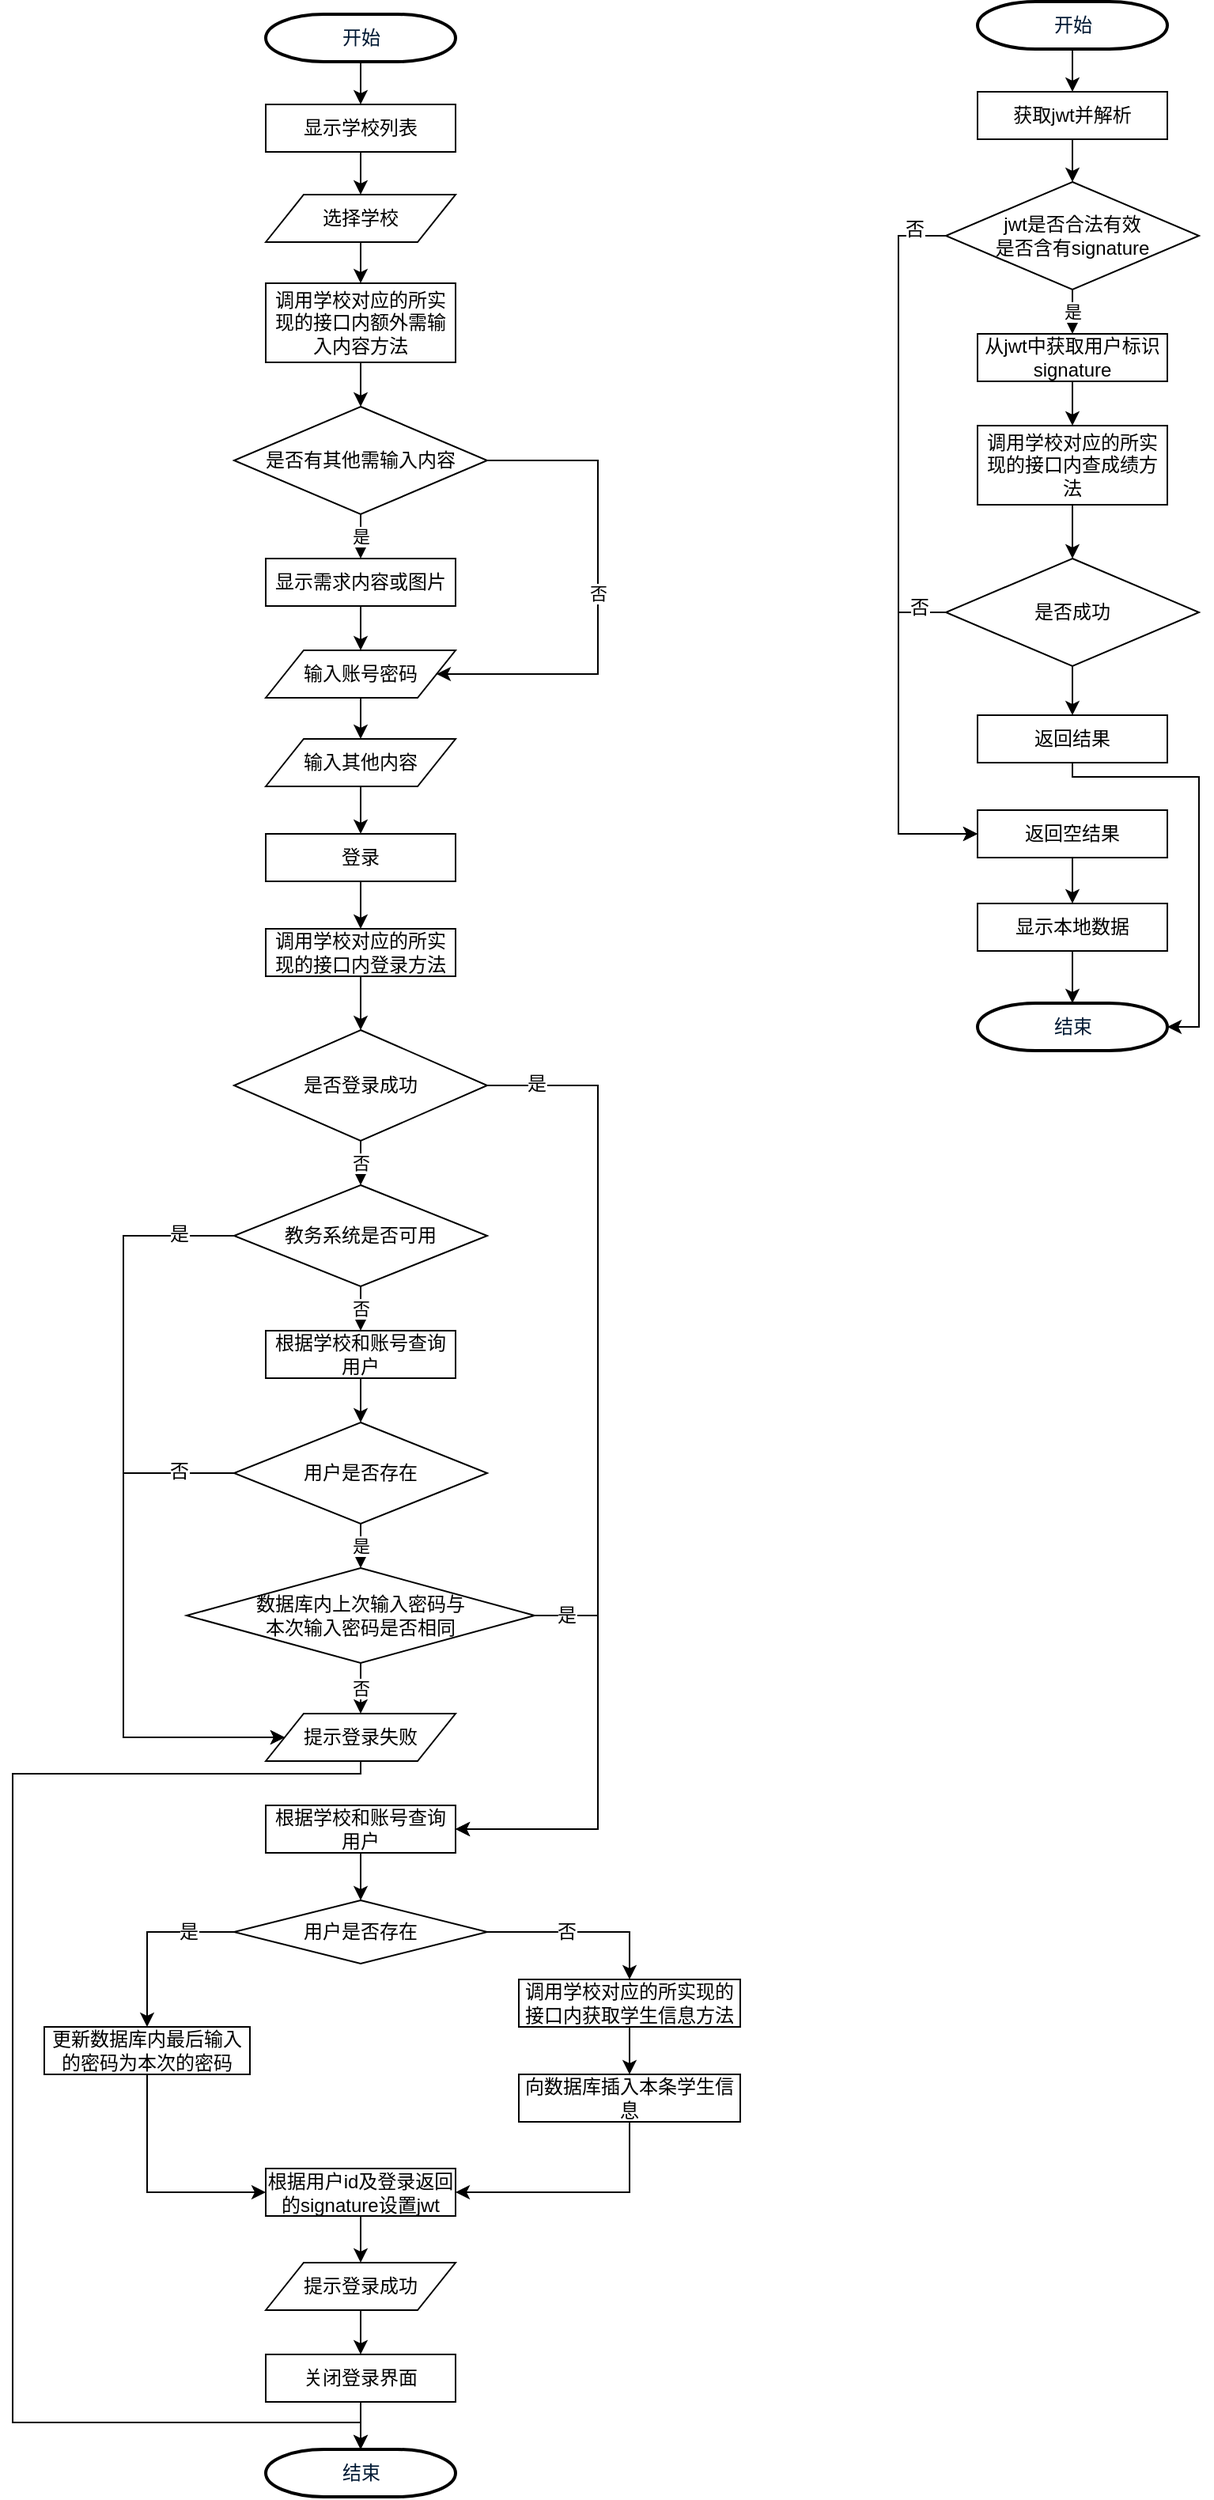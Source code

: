 <mxfile version="10.6.9" type="github"><diagram name="Page-1" id="edf60f1a-56cd-e834-aa8a-f176f3a09ee4"><mxGraphModel dx="918" dy="616" grid="1" gridSize="10" guides="1" tooltips="1" connect="1" arrows="1" fold="1" page="1" pageScale="1" pageWidth="1100" pageHeight="850" background="#ffffff" math="0" shadow="0"><root><mxCell id="0"/><mxCell id="1" parent="0"/><mxCell id="c_AyeSLThWvpHjJvJmBb-22" style="edgeStyle=orthogonalEdgeStyle;rounded=0;orthogonalLoop=1;jettySize=auto;html=1;entryX=0.5;entryY=0;entryDx=0;entryDy=0;" edge="1" parent="1" source="c_AyeSLThWvpHjJvJmBb-1" target="c_AyeSLThWvpHjJvJmBb-15"><mxGeometry relative="1" as="geometry"/></mxCell><mxCell id="c_AyeSLThWvpHjJvJmBb-1" value="开始" style="shape=mxgraph.flowchart.terminator;fillColor=#FFFFFF;strokeColor=#000000;strokeWidth=2;gradientColor=none;gradientDirection=north;fontColor=#001933;fontStyle=0;html=1;" vertex="1" parent="1"><mxGeometry x="180" y="78" width="120" height="30" as="geometry"/></mxCell><mxCell id="c_AyeSLThWvpHjJvJmBb-64" style="edgeStyle=orthogonalEdgeStyle;rounded=0;orthogonalLoop=1;jettySize=auto;html=1;entryX=0.5;entryY=0;entryDx=0;entryDy=0;" edge="1" parent="1" source="c_AyeSLThWvpHjJvJmBb-14" target="c_AyeSLThWvpHjJvJmBb-34"><mxGeometry relative="1" as="geometry"/></mxCell><mxCell id="c_AyeSLThWvpHjJvJmBb-14" value="选择学校" style="shape=parallelogram;perimeter=parallelogramPerimeter;whiteSpace=wrap;html=1;" vertex="1" parent="1"><mxGeometry x="180" y="192" width="120" height="30" as="geometry"/></mxCell><mxCell id="c_AyeSLThWvpHjJvJmBb-23" style="edgeStyle=orthogonalEdgeStyle;rounded=0;orthogonalLoop=1;jettySize=auto;html=1;entryX=0.5;entryY=0;entryDx=0;entryDy=0;" edge="1" parent="1" source="c_AyeSLThWvpHjJvJmBb-15" target="c_AyeSLThWvpHjJvJmBb-14"><mxGeometry relative="1" as="geometry"/></mxCell><mxCell id="c_AyeSLThWvpHjJvJmBb-15" value="显示学校列表" style="rounded=0;whiteSpace=wrap;html=1;" vertex="1" parent="1"><mxGeometry x="180" y="135" width="120" height="30" as="geometry"/></mxCell><mxCell id="c_AyeSLThWvpHjJvJmBb-63" style="edgeStyle=orthogonalEdgeStyle;rounded=0;orthogonalLoop=1;jettySize=auto;html=1;entryX=0.5;entryY=0;entryDx=0;entryDy=0;" edge="1" parent="1" source="c_AyeSLThWvpHjJvJmBb-17" target="c_AyeSLThWvpHjJvJmBb-20"><mxGeometry relative="1" as="geometry"/></mxCell><mxCell id="c_AyeSLThWvpHjJvJmBb-17" value="输入账号密码" style="shape=parallelogram;perimeter=parallelogramPerimeter;whiteSpace=wrap;html=1;" vertex="1" parent="1"><mxGeometry x="180" y="480" width="120" height="30" as="geometry"/></mxCell><mxCell id="c_AyeSLThWvpHjJvJmBb-26" value="是" style="edgeStyle=orthogonalEdgeStyle;rounded=0;orthogonalLoop=1;jettySize=auto;html=1;" edge="1" parent="1" source="c_AyeSLThWvpHjJvJmBb-18" target="c_AyeSLThWvpHjJvJmBb-19"><mxGeometry relative="1" as="geometry"/></mxCell><mxCell id="c_AyeSLThWvpHjJvJmBb-29" value="否" style="edgeStyle=orthogonalEdgeStyle;rounded=0;orthogonalLoop=1;jettySize=auto;html=1;entryX=1;entryY=0.5;entryDx=0;entryDy=0;" edge="1" parent="1" source="c_AyeSLThWvpHjJvJmBb-18" target="c_AyeSLThWvpHjJvJmBb-17"><mxGeometry relative="1" as="geometry"><mxPoint x="480" y="455.5" as="targetPoint"/><Array as="points"><mxPoint x="390" y="360"/><mxPoint x="390" y="495"/></Array></mxGeometry></mxCell><mxCell id="c_AyeSLThWvpHjJvJmBb-18" value="是否有其他需输入内容" style="rhombus;whiteSpace=wrap;html=1;" vertex="1" parent="1"><mxGeometry x="160" y="326" width="160" height="68" as="geometry"/></mxCell><mxCell id="c_AyeSLThWvpHjJvJmBb-65" style="edgeStyle=orthogonalEdgeStyle;rounded=0;orthogonalLoop=1;jettySize=auto;html=1;entryX=0.5;entryY=0;entryDx=0;entryDy=0;" edge="1" parent="1" source="c_AyeSLThWvpHjJvJmBb-19" target="c_AyeSLThWvpHjJvJmBb-17"><mxGeometry relative="1" as="geometry"/></mxCell><mxCell id="c_AyeSLThWvpHjJvJmBb-19" value="显示需求内容或图片" style="rounded=0;whiteSpace=wrap;html=1;" vertex="1" parent="1"><mxGeometry x="180" y="422" width="120" height="30" as="geometry"/></mxCell><mxCell id="c_AyeSLThWvpHjJvJmBb-30" style="edgeStyle=orthogonalEdgeStyle;rounded=0;orthogonalLoop=1;jettySize=auto;html=1;entryX=0.5;entryY=0;entryDx=0;entryDy=0;" edge="1" parent="1" source="c_AyeSLThWvpHjJvJmBb-20" target="c_AyeSLThWvpHjJvJmBb-28"><mxGeometry relative="1" as="geometry"/></mxCell><mxCell id="c_AyeSLThWvpHjJvJmBb-20" value="输入其他内容" style="shape=parallelogram;perimeter=parallelogramPerimeter;whiteSpace=wrap;html=1;" vertex="1" parent="1"><mxGeometry x="180" y="536" width="120" height="30" as="geometry"/></mxCell><mxCell id="c_AyeSLThWvpHjJvJmBb-32" value="" style="edgeStyle=orthogonalEdgeStyle;rounded=0;orthogonalLoop=1;jettySize=auto;html=1;" edge="1" parent="1" source="c_AyeSLThWvpHjJvJmBb-28" target="c_AyeSLThWvpHjJvJmBb-31"><mxGeometry relative="1" as="geometry"/></mxCell><mxCell id="c_AyeSLThWvpHjJvJmBb-28" value="登录" style="rounded=0;whiteSpace=wrap;html=1;" vertex="1" parent="1"><mxGeometry x="180" y="596" width="120" height="30" as="geometry"/></mxCell><mxCell id="c_AyeSLThWvpHjJvJmBb-38" style="edgeStyle=orthogonalEdgeStyle;rounded=0;orthogonalLoop=1;jettySize=auto;html=1;entryX=0.5;entryY=0;entryDx=0;entryDy=0;" edge="1" parent="1" source="c_AyeSLThWvpHjJvJmBb-31" target="c_AyeSLThWvpHjJvJmBb-37"><mxGeometry relative="1" as="geometry"/></mxCell><mxCell id="c_AyeSLThWvpHjJvJmBb-31" value="调用学校对应的所实现的接口内登录方法" style="rounded=0;whiteSpace=wrap;html=1;" vertex="1" parent="1"><mxGeometry x="180" y="656" width="120" height="30" as="geometry"/></mxCell><mxCell id="c_AyeSLThWvpHjJvJmBb-36" style="edgeStyle=orthogonalEdgeStyle;rounded=0;orthogonalLoop=1;jettySize=auto;html=1;entryX=0.5;entryY=0;entryDx=0;entryDy=0;" edge="1" parent="1" target="c_AyeSLThWvpHjJvJmBb-18"><mxGeometry relative="1" as="geometry"><mxPoint x="240" y="294" as="sourcePoint"/></mxGeometry></mxCell><mxCell id="c_AyeSLThWvpHjJvJmBb-34" value="调用学校对应的所实现的接口内额外需输入内容方法" style="rounded=0;whiteSpace=wrap;html=1;" vertex="1" parent="1"><mxGeometry x="180" y="248" width="120" height="50" as="geometry"/></mxCell><mxCell id="c_AyeSLThWvpHjJvJmBb-40" value="否" style="edgeStyle=orthogonalEdgeStyle;rounded=0;orthogonalLoop=1;jettySize=auto;html=1;" edge="1" parent="1" source="c_AyeSLThWvpHjJvJmBb-37" target="c_AyeSLThWvpHjJvJmBb-39"><mxGeometry relative="1" as="geometry"/></mxCell><mxCell id="c_AyeSLThWvpHjJvJmBb-74" style="edgeStyle=orthogonalEdgeStyle;rounded=0;orthogonalLoop=1;jettySize=auto;html=1;entryX=1;entryY=0.5;entryDx=0;entryDy=0;" edge="1" parent="1" source="c_AyeSLThWvpHjJvJmBb-37" target="c_AyeSLThWvpHjJvJmBb-72"><mxGeometry relative="1" as="geometry"><Array as="points"><mxPoint x="390" y="755"/><mxPoint x="390" y="1225"/></Array></mxGeometry></mxCell><mxCell id="c_AyeSLThWvpHjJvJmBb-76" value="是" style="text;html=1;resizable=0;points=[];align=center;verticalAlign=middle;labelBackgroundColor=#ffffff;" vertex="1" connectable="0" parent="c_AyeSLThWvpHjJvJmBb-74"><mxGeometry x="-0.902" y="1" relative="1" as="geometry"><mxPoint as="offset"/></mxGeometry></mxCell><mxCell id="c_AyeSLThWvpHjJvJmBb-37" value="是否登录成功" style="rhombus;whiteSpace=wrap;html=1;" vertex="1" parent="1"><mxGeometry x="160" y="720" width="160" height="70" as="geometry"/></mxCell><mxCell id="c_AyeSLThWvpHjJvJmBb-45" value="否" style="edgeStyle=orthogonalEdgeStyle;rounded=0;orthogonalLoop=1;jettySize=auto;html=1;entryX=0.5;entryY=0;entryDx=0;entryDy=0;" edge="1" parent="1" source="c_AyeSLThWvpHjJvJmBb-39" target="c_AyeSLThWvpHjJvJmBb-44"><mxGeometry relative="1" as="geometry"/></mxCell><mxCell id="c_AyeSLThWvpHjJvJmBb-69" style="edgeStyle=orthogonalEdgeStyle;rounded=0;orthogonalLoop=1;jettySize=auto;html=1;entryX=0;entryY=0.5;entryDx=0;entryDy=0;" edge="1" parent="1" source="c_AyeSLThWvpHjJvJmBb-39" target="c_AyeSLThWvpHjJvJmBb-56"><mxGeometry relative="1" as="geometry"><Array as="points"><mxPoint x="90" y="850"/><mxPoint x="90" y="1167"/></Array></mxGeometry></mxCell><mxCell id="c_AyeSLThWvpHjJvJmBb-70" value="是" style="text;html=1;resizable=0;points=[];align=center;verticalAlign=middle;labelBackgroundColor=#ffffff;" vertex="1" connectable="0" parent="c_AyeSLThWvpHjJvJmBb-69"><mxGeometry x="-0.857" y="1" relative="1" as="geometry"><mxPoint y="-2" as="offset"/></mxGeometry></mxCell><mxCell id="c_AyeSLThWvpHjJvJmBb-39" value="教务系统是否可用" style="rhombus;whiteSpace=wrap;html=1;" vertex="1" parent="1"><mxGeometry x="160" y="818" width="160" height="64" as="geometry"/></mxCell><mxCell id="c_AyeSLThWvpHjJvJmBb-50" style="edgeStyle=orthogonalEdgeStyle;rounded=0;orthogonalLoop=1;jettySize=auto;html=1;" edge="1" parent="1" source="c_AyeSLThWvpHjJvJmBb-44" target="c_AyeSLThWvpHjJvJmBb-48"><mxGeometry relative="1" as="geometry"/></mxCell><mxCell id="c_AyeSLThWvpHjJvJmBb-44" value="根据学校和账号查询用户" style="rounded=0;whiteSpace=wrap;html=1;" vertex="1" parent="1"><mxGeometry x="180" y="910" width="120" height="30" as="geometry"/></mxCell><mxCell id="c_AyeSLThWvpHjJvJmBb-53" value="是" style="edgeStyle=orthogonalEdgeStyle;rounded=0;orthogonalLoop=1;jettySize=auto;html=1;" edge="1" parent="1" source="c_AyeSLThWvpHjJvJmBb-48" target="c_AyeSLThWvpHjJvJmBb-51"><mxGeometry relative="1" as="geometry"/></mxCell><mxCell id="c_AyeSLThWvpHjJvJmBb-66" style="edgeStyle=orthogonalEdgeStyle;rounded=0;orthogonalLoop=1;jettySize=auto;html=1;entryX=0;entryY=0.5;entryDx=0;entryDy=0;" edge="1" parent="1" source="c_AyeSLThWvpHjJvJmBb-48" target="c_AyeSLThWvpHjJvJmBb-56"><mxGeometry relative="1" as="geometry"><Array as="points"><mxPoint x="90" y="1000"/><mxPoint x="90" y="1167"/></Array></mxGeometry></mxCell><mxCell id="c_AyeSLThWvpHjJvJmBb-68" value="否" style="text;html=1;resizable=0;points=[];align=center;verticalAlign=middle;labelBackgroundColor=#ffffff;" vertex="1" connectable="0" parent="c_AyeSLThWvpHjJvJmBb-66"><mxGeometry x="-0.793" y="-3" relative="1" as="geometry"><mxPoint y="2" as="offset"/></mxGeometry></mxCell><mxCell id="c_AyeSLThWvpHjJvJmBb-48" value="用户是否存在" style="rhombus;whiteSpace=wrap;html=1;" vertex="1" parent="1"><mxGeometry x="160" y="968" width="160" height="64" as="geometry"/></mxCell><mxCell id="c_AyeSLThWvpHjJvJmBb-54" value="否" style="edgeStyle=orthogonalEdgeStyle;rounded=0;orthogonalLoop=1;jettySize=auto;html=1;entryX=0.5;entryY=0;entryDx=0;entryDy=0;" edge="1" parent="1" source="c_AyeSLThWvpHjJvJmBb-51" target="c_AyeSLThWvpHjJvJmBb-56"><mxGeometry relative="1" as="geometry"><mxPoint x="240" y="1150" as="targetPoint"/></mxGeometry></mxCell><mxCell id="c_AyeSLThWvpHjJvJmBb-73" style="edgeStyle=orthogonalEdgeStyle;rounded=0;orthogonalLoop=1;jettySize=auto;html=1;entryX=1;entryY=0.5;entryDx=0;entryDy=0;" edge="1" parent="1" source="c_AyeSLThWvpHjJvJmBb-51" target="c_AyeSLThWvpHjJvJmBb-72"><mxGeometry relative="1" as="geometry"><mxPoint x="350" y="1190" as="targetPoint"/><Array as="points"><mxPoint x="390" y="1090"/><mxPoint x="390" y="1225"/></Array></mxGeometry></mxCell><mxCell id="c_AyeSLThWvpHjJvJmBb-77" value="是" style="text;html=1;resizable=0;points=[];align=center;verticalAlign=middle;labelBackgroundColor=#ffffff;" vertex="1" connectable="0" parent="c_AyeSLThWvpHjJvJmBb-73"><mxGeometry x="-0.849" relative="1" as="geometry"><mxPoint as="offset"/></mxGeometry></mxCell><mxCell id="c_AyeSLThWvpHjJvJmBb-51" value="数据库内上次输入密码与&lt;br&gt;本次输入密码是否相同" style="rhombus;whiteSpace=wrap;html=1;" vertex="1" parent="1"><mxGeometry x="130" y="1060" width="220" height="60" as="geometry"/></mxCell><mxCell id="c_AyeSLThWvpHjJvJmBb-118" style="edgeStyle=orthogonalEdgeStyle;rounded=0;orthogonalLoop=1;jettySize=auto;html=1;entryX=0.5;entryY=0;entryDx=0;entryDy=0;entryPerimeter=0;exitX=0.5;exitY=1;exitDx=0;exitDy=0;" edge="1" parent="1" source="c_AyeSLThWvpHjJvJmBb-56" target="c_AyeSLThWvpHjJvJmBb-61"><mxGeometry relative="1" as="geometry"><mxPoint x="40" y="1450" as="targetPoint"/><Array as="points"><mxPoint x="240" y="1190"/><mxPoint x="20" y="1190"/><mxPoint x="20" y="1600"/><mxPoint x="240" y="1600"/></Array></mxGeometry></mxCell><mxCell id="c_AyeSLThWvpHjJvJmBb-56" value="提示登录失败" style="shape=parallelogram;perimeter=parallelogramPerimeter;whiteSpace=wrap;html=1;" vertex="1" parent="1"><mxGeometry x="180" y="1152" width="120" height="30" as="geometry"/></mxCell><mxCell id="c_AyeSLThWvpHjJvJmBb-85" style="edgeStyle=orthogonalEdgeStyle;rounded=0;orthogonalLoop=1;jettySize=auto;html=1;" edge="1" parent="1" source="c_AyeSLThWvpHjJvJmBb-57" target="c_AyeSLThWvpHjJvJmBb-58"><mxGeometry relative="1" as="geometry"/></mxCell><mxCell id="c_AyeSLThWvpHjJvJmBb-57" value="提示登录成功" style="shape=parallelogram;perimeter=parallelogramPerimeter;whiteSpace=wrap;html=1;" vertex="1" parent="1"><mxGeometry x="180" y="1499" width="120" height="30" as="geometry"/></mxCell><mxCell id="c_AyeSLThWvpHjJvJmBb-86" style="edgeStyle=orthogonalEdgeStyle;rounded=0;orthogonalLoop=1;jettySize=auto;html=1;entryX=0.5;entryY=0;entryDx=0;entryDy=0;entryPerimeter=0;" edge="1" parent="1" source="c_AyeSLThWvpHjJvJmBb-58" target="c_AyeSLThWvpHjJvJmBb-61"><mxGeometry relative="1" as="geometry"/></mxCell><mxCell id="c_AyeSLThWvpHjJvJmBb-58" value="关闭登录界面" style="rounded=0;whiteSpace=wrap;html=1;" vertex="1" parent="1"><mxGeometry x="180" y="1557" width="120" height="30" as="geometry"/></mxCell><mxCell id="c_AyeSLThWvpHjJvJmBb-61" value="结束" style="shape=mxgraph.flowchart.terminator;fillColor=#FFFFFF;strokeColor=#000000;strokeWidth=2;gradientColor=none;gradientDirection=north;fontColor=#001933;fontStyle=0;html=1;" vertex="1" parent="1"><mxGeometry x="180" y="1617" width="120" height="30" as="geometry"/></mxCell><mxCell id="c_AyeSLThWvpHjJvJmBb-79" style="edgeStyle=orthogonalEdgeStyle;rounded=0;orthogonalLoop=1;jettySize=auto;html=1;entryX=0.5;entryY=0;entryDx=0;entryDy=0;" edge="1" parent="1" source="c_AyeSLThWvpHjJvJmBb-72" target="c_AyeSLThWvpHjJvJmBb-78"><mxGeometry relative="1" as="geometry"/></mxCell><mxCell id="c_AyeSLThWvpHjJvJmBb-72" value="根据学校和账号查询用户" style="rounded=0;whiteSpace=wrap;html=1;" vertex="1" parent="1"><mxGeometry x="180" y="1210" width="120" height="30" as="geometry"/></mxCell><mxCell id="c_AyeSLThWvpHjJvJmBb-82" style="edgeStyle=orthogonalEdgeStyle;rounded=0;orthogonalLoop=1;jettySize=auto;html=1;" edge="1" parent="1" source="c_AyeSLThWvpHjJvJmBb-78" target="c_AyeSLThWvpHjJvJmBb-81"><mxGeometry relative="1" as="geometry"><Array as="points"><mxPoint x="105" y="1290"/></Array></mxGeometry></mxCell><mxCell id="c_AyeSLThWvpHjJvJmBb-83" value="是" style="text;html=1;resizable=0;points=[];align=center;verticalAlign=middle;labelBackgroundColor=#ffffff;" vertex="1" connectable="0" parent="c_AyeSLThWvpHjJvJmBb-82"><mxGeometry x="-0.12" y="19" relative="1" as="geometry"><mxPoint x="21" y="-19" as="offset"/></mxGeometry></mxCell><mxCell id="c_AyeSLThWvpHjJvJmBb-88" style="edgeStyle=orthogonalEdgeStyle;rounded=0;orthogonalLoop=1;jettySize=auto;html=1;entryX=0.5;entryY=0;entryDx=0;entryDy=0;" edge="1" parent="1" source="c_AyeSLThWvpHjJvJmBb-78" target="c_AyeSLThWvpHjJvJmBb-87"><mxGeometry relative="1" as="geometry"/></mxCell><mxCell id="c_AyeSLThWvpHjJvJmBb-121" value="否" style="text;html=1;resizable=0;points=[];align=center;verticalAlign=middle;labelBackgroundColor=#ffffff;" vertex="1" connectable="0" parent="c_AyeSLThWvpHjJvJmBb-88"><mxGeometry x="-0.167" y="-4" relative="1" as="geometry"><mxPoint y="-4" as="offset"/></mxGeometry></mxCell><mxCell id="c_AyeSLThWvpHjJvJmBb-78" value="用户是否存在" style="rhombus;whiteSpace=wrap;html=1;" vertex="1" parent="1"><mxGeometry x="160" y="1270" width="160" height="40" as="geometry"/></mxCell><mxCell id="c_AyeSLThWvpHjJvJmBb-102" style="edgeStyle=orthogonalEdgeStyle;rounded=0;orthogonalLoop=1;jettySize=auto;html=1;entryX=0;entryY=0.5;entryDx=0;entryDy=0;" edge="1" parent="1" source="c_AyeSLThWvpHjJvJmBb-81" target="c_AyeSLThWvpHjJvJmBb-101"><mxGeometry relative="1" as="geometry"><Array as="points"><mxPoint x="105" y="1455"/></Array></mxGeometry></mxCell><mxCell id="c_AyeSLThWvpHjJvJmBb-81" value="更新数据库内最后输入的密码为本次的密码" style="rounded=0;whiteSpace=wrap;html=1;" vertex="1" parent="1"><mxGeometry x="40" y="1350" width="130" height="30" as="geometry"/></mxCell><mxCell id="c_AyeSLThWvpHjJvJmBb-92" style="edgeStyle=orthogonalEdgeStyle;rounded=0;orthogonalLoop=1;jettySize=auto;html=1;entryX=0.5;entryY=0;entryDx=0;entryDy=0;" edge="1" parent="1" source="c_AyeSLThWvpHjJvJmBb-87" target="c_AyeSLThWvpHjJvJmBb-89"><mxGeometry relative="1" as="geometry"/></mxCell><mxCell id="c_AyeSLThWvpHjJvJmBb-87" value="调用学校对应的所实现的接口内获取学生信息方法" style="rounded=0;whiteSpace=wrap;html=1;" vertex="1" parent="1"><mxGeometry x="340" y="1320" width="140" height="30" as="geometry"/></mxCell><mxCell id="c_AyeSLThWvpHjJvJmBb-103" style="edgeStyle=orthogonalEdgeStyle;rounded=0;orthogonalLoop=1;jettySize=auto;html=1;entryX=1;entryY=0.5;entryDx=0;entryDy=0;" edge="1" parent="1" source="c_AyeSLThWvpHjJvJmBb-89" target="c_AyeSLThWvpHjJvJmBb-101"><mxGeometry relative="1" as="geometry"><Array as="points"><mxPoint x="410" y="1455"/></Array></mxGeometry></mxCell><mxCell id="c_AyeSLThWvpHjJvJmBb-89" value="向数据库插入本条学生信息" style="rounded=0;whiteSpace=wrap;html=1;" vertex="1" parent="1"><mxGeometry x="340" y="1380" width="140" height="30" as="geometry"/></mxCell><mxCell id="c_AyeSLThWvpHjJvJmBb-93" style="edgeStyle=orthogonalEdgeStyle;rounded=0;orthogonalLoop=1;jettySize=auto;html=1;entryX=0.5;entryY=0;entryDx=0;entryDy=0;" edge="1" parent="1" source="c_AyeSLThWvpHjJvJmBb-94" target="c_AyeSLThWvpHjJvJmBb-98"><mxGeometry relative="1" as="geometry"/></mxCell><mxCell id="c_AyeSLThWvpHjJvJmBb-94" value="开始" style="shape=mxgraph.flowchart.terminator;fillColor=#FFFFFF;strokeColor=#000000;strokeWidth=2;gradientColor=none;gradientDirection=north;fontColor=#001933;fontStyle=0;html=1;" vertex="1" parent="1"><mxGeometry x="630" y="70" width="120" height="30" as="geometry"/></mxCell><mxCell id="c_AyeSLThWvpHjJvJmBb-97" style="edgeStyle=orthogonalEdgeStyle;rounded=0;orthogonalLoop=1;jettySize=auto;html=1;entryX=0.5;entryY=0;entryDx=0;entryDy=0;" edge="1" parent="1" source="c_AyeSLThWvpHjJvJmBb-98"><mxGeometry relative="1" as="geometry"><mxPoint x="690" y="184" as="targetPoint"/></mxGeometry></mxCell><mxCell id="c_AyeSLThWvpHjJvJmBb-98" value="获取jwt并解析" style="rounded=0;whiteSpace=wrap;html=1;" vertex="1" parent="1"><mxGeometry x="630" y="127" width="120" height="30" as="geometry"/></mxCell><mxCell id="c_AyeSLThWvpHjJvJmBb-104" style="edgeStyle=orthogonalEdgeStyle;rounded=0;orthogonalLoop=1;jettySize=auto;html=1;entryX=0.5;entryY=0;entryDx=0;entryDy=0;" edge="1" parent="1" source="c_AyeSLThWvpHjJvJmBb-101" target="c_AyeSLThWvpHjJvJmBb-57"><mxGeometry relative="1" as="geometry"/></mxCell><mxCell id="c_AyeSLThWvpHjJvJmBb-101" value="根据用户id及登录返回的signature设置jwt" style="rounded=0;whiteSpace=wrap;html=1;" vertex="1" parent="1"><mxGeometry x="180" y="1439.5" width="120" height="30" as="geometry"/></mxCell><mxCell id="c_AyeSLThWvpHjJvJmBb-107" value="是" style="edgeStyle=orthogonalEdgeStyle;rounded=0;orthogonalLoop=1;jettySize=auto;html=1;entryX=0.5;entryY=0;entryDx=0;entryDy=0;" edge="1" parent="1" source="c_AyeSLThWvpHjJvJmBb-105" target="c_AyeSLThWvpHjJvJmBb-109"><mxGeometry relative="1" as="geometry"><mxPoint x="750" y="259" as="targetPoint"/></mxGeometry></mxCell><mxCell id="c_AyeSLThWvpHjJvJmBb-117" value="" style="edgeStyle=orthogonalEdgeStyle;rounded=0;orthogonalLoop=1;jettySize=auto;html=1;entryX=0;entryY=0.5;entryDx=0;entryDy=0;" edge="1" parent="1" source="c_AyeSLThWvpHjJvJmBb-105" target="c_AyeSLThWvpHjJvJmBb-123"><mxGeometry relative="1" as="geometry"><mxPoint x="570" y="530" as="targetPoint"/><Array as="points"><mxPoint x="580" y="218"/><mxPoint x="580" y="596"/></Array></mxGeometry></mxCell><mxCell id="c_AyeSLThWvpHjJvJmBb-128" value="否" style="text;html=1;resizable=0;points=[];align=center;verticalAlign=middle;labelBackgroundColor=#ffffff;" vertex="1" connectable="0" parent="c_AyeSLThWvpHjJvJmBb-117"><mxGeometry x="-0.943" y="-1" relative="1" as="geometry"><mxPoint x="-7" y="-3" as="offset"/></mxGeometry></mxCell><mxCell id="c_AyeSLThWvpHjJvJmBb-105" value="jwt是否合法有效&lt;br&gt;是否含有signature" style="rhombus;whiteSpace=wrap;html=1;" vertex="1" parent="1"><mxGeometry x="610" y="184" width="160" height="68" as="geometry"/></mxCell><mxCell id="c_AyeSLThWvpHjJvJmBb-114" style="edgeStyle=orthogonalEdgeStyle;rounded=0;orthogonalLoop=1;jettySize=auto;html=1;entryX=0.5;entryY=0;entryDx=0;entryDy=0;" edge="1" parent="1" source="c_AyeSLThWvpHjJvJmBb-108" target="c_AyeSLThWvpHjJvJmBb-113"><mxGeometry relative="1" as="geometry"/></mxCell><mxCell id="c_AyeSLThWvpHjJvJmBb-108" value="调用学校对应的所实现的接口内查成绩方法" style="rounded=0;whiteSpace=wrap;html=1;" vertex="1" parent="1"><mxGeometry x="630" y="338" width="120" height="50" as="geometry"/></mxCell><mxCell id="c_AyeSLThWvpHjJvJmBb-112" style="edgeStyle=orthogonalEdgeStyle;rounded=0;orthogonalLoop=1;jettySize=auto;html=1;entryX=0.5;entryY=0;entryDx=0;entryDy=0;" edge="1" parent="1" source="c_AyeSLThWvpHjJvJmBb-109" target="c_AyeSLThWvpHjJvJmBb-108"><mxGeometry relative="1" as="geometry"/></mxCell><mxCell id="c_AyeSLThWvpHjJvJmBb-109" value="从jwt中获取用户标识signature" style="rounded=0;whiteSpace=wrap;html=1;" vertex="1" parent="1"><mxGeometry x="630" y="280" width="120" height="30" as="geometry"/></mxCell><mxCell id="c_AyeSLThWvpHjJvJmBb-116" style="edgeStyle=orthogonalEdgeStyle;rounded=0;orthogonalLoop=1;jettySize=auto;html=1;entryX=0.5;entryY=0;entryDx=0;entryDy=0;" edge="1" parent="1" source="c_AyeSLThWvpHjJvJmBb-113" target="c_AyeSLThWvpHjJvJmBb-115"><mxGeometry relative="1" as="geometry"/></mxCell><mxCell id="c_AyeSLThWvpHjJvJmBb-126" style="edgeStyle=orthogonalEdgeStyle;rounded=0;orthogonalLoop=1;jettySize=auto;html=1;entryX=0;entryY=0.5;entryDx=0;entryDy=0;" edge="1" parent="1" source="c_AyeSLThWvpHjJvJmBb-113" target="c_AyeSLThWvpHjJvJmBb-123"><mxGeometry relative="1" as="geometry"><Array as="points"><mxPoint x="580" y="456"/><mxPoint x="580" y="596"/></Array></mxGeometry></mxCell><mxCell id="c_AyeSLThWvpHjJvJmBb-127" value="否" style="text;html=1;resizable=0;points=[];align=center;verticalAlign=middle;labelBackgroundColor=#ffffff;" vertex="1" connectable="0" parent="c_AyeSLThWvpHjJvJmBb-126"><mxGeometry x="-0.846" y="-3" relative="1" as="geometry"><mxPoint as="offset"/></mxGeometry></mxCell><mxCell id="c_AyeSLThWvpHjJvJmBb-113" value="是否成功" style="rhombus;whiteSpace=wrap;html=1;" vertex="1" parent="1"><mxGeometry x="610" y="422" width="160" height="68" as="geometry"/></mxCell><mxCell id="c_AyeSLThWvpHjJvJmBb-132" style="edgeStyle=orthogonalEdgeStyle;rounded=0;orthogonalLoop=1;jettySize=auto;html=1;entryX=1;entryY=0.5;entryDx=0;entryDy=0;entryPerimeter=0;" edge="1" parent="1" source="c_AyeSLThWvpHjJvJmBb-115" target="c_AyeSLThWvpHjJvJmBb-130"><mxGeometry relative="1" as="geometry"><Array as="points"><mxPoint x="690" y="560"/><mxPoint x="770" y="560"/><mxPoint x="770" y="718"/></Array></mxGeometry></mxCell><mxCell id="c_AyeSLThWvpHjJvJmBb-115" value="返回结果" style="rounded=0;whiteSpace=wrap;html=1;" vertex="1" parent="1"><mxGeometry x="630" y="521" width="120" height="30" as="geometry"/></mxCell><mxCell id="c_AyeSLThWvpHjJvJmBb-129" style="edgeStyle=orthogonalEdgeStyle;rounded=0;orthogonalLoop=1;jettySize=auto;html=1;entryX=0.5;entryY=0;entryDx=0;entryDy=0;" edge="1" parent="1" source="c_AyeSLThWvpHjJvJmBb-123" target="c_AyeSLThWvpHjJvJmBb-124"><mxGeometry relative="1" as="geometry"/></mxCell><mxCell id="c_AyeSLThWvpHjJvJmBb-123" value="返回空结果" style="rounded=0;whiteSpace=wrap;html=1;" vertex="1" parent="1"><mxGeometry x="630" y="581" width="120" height="30" as="geometry"/></mxCell><mxCell id="c_AyeSLThWvpHjJvJmBb-131" style="edgeStyle=orthogonalEdgeStyle;rounded=0;orthogonalLoop=1;jettySize=auto;html=1;entryX=0.5;entryY=0;entryDx=0;entryDy=0;entryPerimeter=0;" edge="1" parent="1" source="c_AyeSLThWvpHjJvJmBb-124" target="c_AyeSLThWvpHjJvJmBb-130"><mxGeometry relative="1" as="geometry"/></mxCell><mxCell id="c_AyeSLThWvpHjJvJmBb-124" value="显示本地数据" style="rounded=0;whiteSpace=wrap;html=1;" vertex="1" parent="1"><mxGeometry x="630" y="640" width="120" height="30" as="geometry"/></mxCell><mxCell id="c_AyeSLThWvpHjJvJmBb-130" value="结束" style="shape=mxgraph.flowchart.terminator;fillColor=#FFFFFF;strokeColor=#000000;strokeWidth=2;gradientColor=none;gradientDirection=north;fontColor=#001933;fontStyle=0;html=1;" vertex="1" parent="1"><mxGeometry x="630" y="703" width="120" height="30" as="geometry"/></mxCell></root></mxGraphModel></diagram></mxfile>